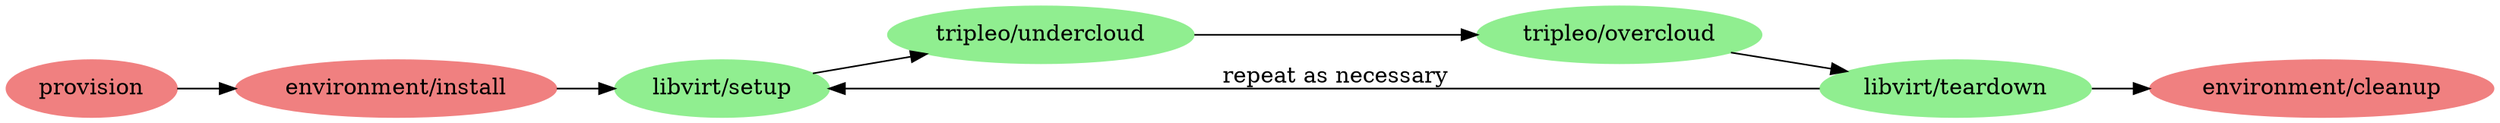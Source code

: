 digraph {
	rankdir=LR;

	node [style="filled", color="#90EE90"];
	provision [color="#f08080"];
	"environment/install" [color="#f08080"];
	"libvirt/setup";
	"tripleo/undercloud";
	"tripleo/overcloud";
	"libvirt/teardown";
	"environment/cleanup" [color="#f08080"];

	provision -> "environment/install";
	"environment/install" -> "libvirt/setup";
	"libvirt/setup" -> "tripleo/undercloud";
	"tripleo/undercloud" -> "tripleo/overcloud";
	"tripleo/overcloud" -> "libvirt/teardown";
	"libvirt/teardown" -> "libvirt/setup" [label="repeat as necessary"];
	"libvirt/teardown" -> "environment/cleanup";
}
